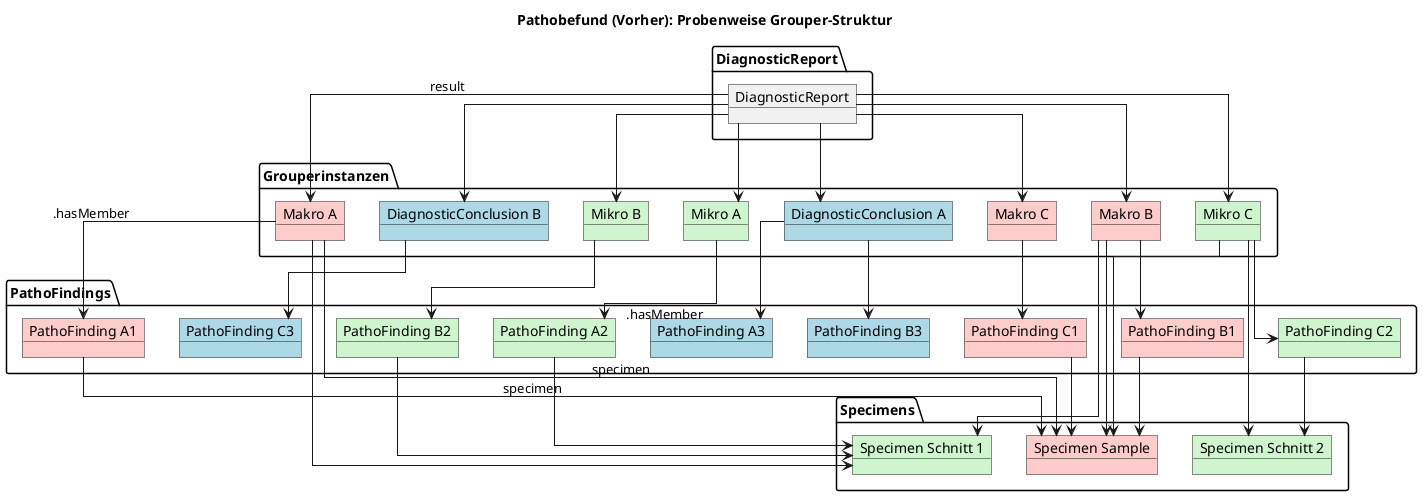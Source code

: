 @startuml
title Pathobefund (Vorher): Probenweise Grouper-Struktur

skinparam linetype ortho

package "DiagnosticReport" {
  object "DiagnosticReport" as Report
}

package "Specimens" {
  object "Specimen Sample" as Sample #FFCCCC
  object "Specimen Schnitt 1" as Schnitt1 #CFF5CF
  object "Specimen Schnitt 2" as Schnitt2 #CFF5CF
}

package "PathoFindings"{
  object "PathoFinding A1" as A1 #FFCCCC
  object "PathoFinding B1" as B1 #FFCCCC
  object "PathoFinding C1" as C1 #FFCCCC
  object "PathoFinding A2" as A2 #CFF5CF
  object "PathoFinding A3" as A3 #LightBlue
  
  object "PathoFinding B2" as B2 #CFF5CF
  object "PathoFinding B3" as B3 #LightBlue
  
  object "PathoFinding C2" as C2 #CFF5CF
  object "PathoFinding C3" as C3 #LightBlue
}

package "Grouperinstanzen" {
  object "Makro A" as MakroA #FFCCCC
  object "Makro B" as MakroB #FFCCCC
  object "Makro C" as MakroC #FFCCCC
  object "Mikro A" as MikroA #CFF5CF
  object "Mikro B" as MikroB #CFF5CF
  object "Mikro C" as MikroC #CFF5CF
  object "DiagnosticConclusion A" as ConclusionA #LightBlue
  object "DiagnosticConclusion B" as ConclusionB #LightBlue

}

' Verbindungen
Report --> MakroA : result
Report --> MakroB
Report --> MakroC
Report --> MikroA
Report --> MikroB
Report --> MikroC
Report --> ConclusionA
Report --> ConclusionB

MakroA --> A1 : .hasMember
MakroB --> B1
MakroC --> C1

MikroA --> A2 : .hasMember
MikroB --> B2
MikroC --> C2

ConclusionA --> A3
ConclusionA --> B3
ConclusionB --> C3

A1 --> Sample : specimen
A2 --> Schnitt1

B1 --> Sample
B2 --> Schnitt1

C1 --> Sample
C2 --> Schnitt2


MakroA --> Sample : specimen
MakroA --> Schnitt1

MakroB --> Sample
MakroB --> Schnitt1

MikroC --> Sample
MikroC --> Schnitt2

@enduml
